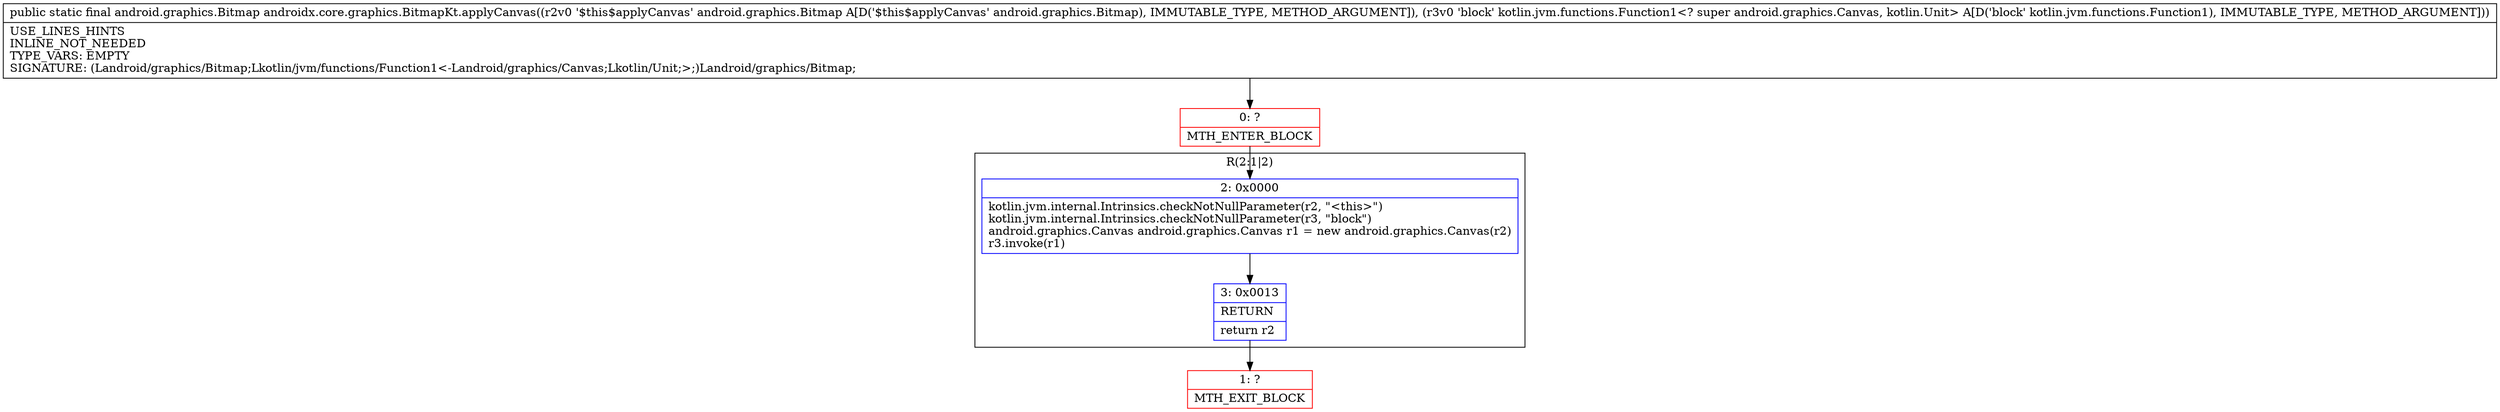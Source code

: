 digraph "CFG forandroidx.core.graphics.BitmapKt.applyCanvas(Landroid\/graphics\/Bitmap;Lkotlin\/jvm\/functions\/Function1;)Landroid\/graphics\/Bitmap;" {
subgraph cluster_Region_2083930234 {
label = "R(2:1|2)";
node [shape=record,color=blue];
Node_2 [shape=record,label="{2\:\ 0x0000|kotlin.jvm.internal.Intrinsics.checkNotNullParameter(r2, \"\<this\>\")\lkotlin.jvm.internal.Intrinsics.checkNotNullParameter(r3, \"block\")\landroid.graphics.Canvas android.graphics.Canvas r1 = new android.graphics.Canvas(r2)\lr3.invoke(r1)\l}"];
Node_3 [shape=record,label="{3\:\ 0x0013|RETURN\l|return r2\l}"];
}
Node_0 [shape=record,color=red,label="{0\:\ ?|MTH_ENTER_BLOCK\l}"];
Node_1 [shape=record,color=red,label="{1\:\ ?|MTH_EXIT_BLOCK\l}"];
MethodNode[shape=record,label="{public static final android.graphics.Bitmap androidx.core.graphics.BitmapKt.applyCanvas((r2v0 '$this$applyCanvas' android.graphics.Bitmap A[D('$this$applyCanvas' android.graphics.Bitmap), IMMUTABLE_TYPE, METHOD_ARGUMENT]), (r3v0 'block' kotlin.jvm.functions.Function1\<? super android.graphics.Canvas, kotlin.Unit\> A[D('block' kotlin.jvm.functions.Function1), IMMUTABLE_TYPE, METHOD_ARGUMENT]))  | USE_LINES_HINTS\lINLINE_NOT_NEEDED\lTYPE_VARS: EMPTY\lSIGNATURE: (Landroid\/graphics\/Bitmap;Lkotlin\/jvm\/functions\/Function1\<\-Landroid\/graphics\/Canvas;Lkotlin\/Unit;\>;)Landroid\/graphics\/Bitmap;\l}"];
MethodNode -> Node_0;Node_2 -> Node_3;
Node_3 -> Node_1;
Node_0 -> Node_2;
}

